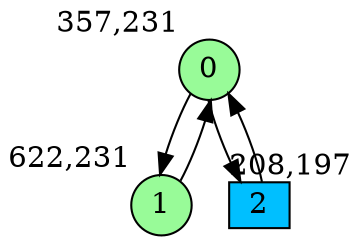 digraph G {
graph [bgcolor=white]
node [shape=circle, style = filled, fillcolor=white,fixedsize=true, width=0.4, height=0.3 ]
0[xlabel="357,231", pos = "2.32813,0!", fillcolor=palegreen ];
1[xlabel="622,231", pos = "6.46875,0!", fillcolor=palegreen ];
2[xlabel="208,197", pos = "0,0.53125!", fillcolor=deepskyblue, shape=box ];
0->1 ;
0->2 ;
1->0 ;
2->0 ;
}
